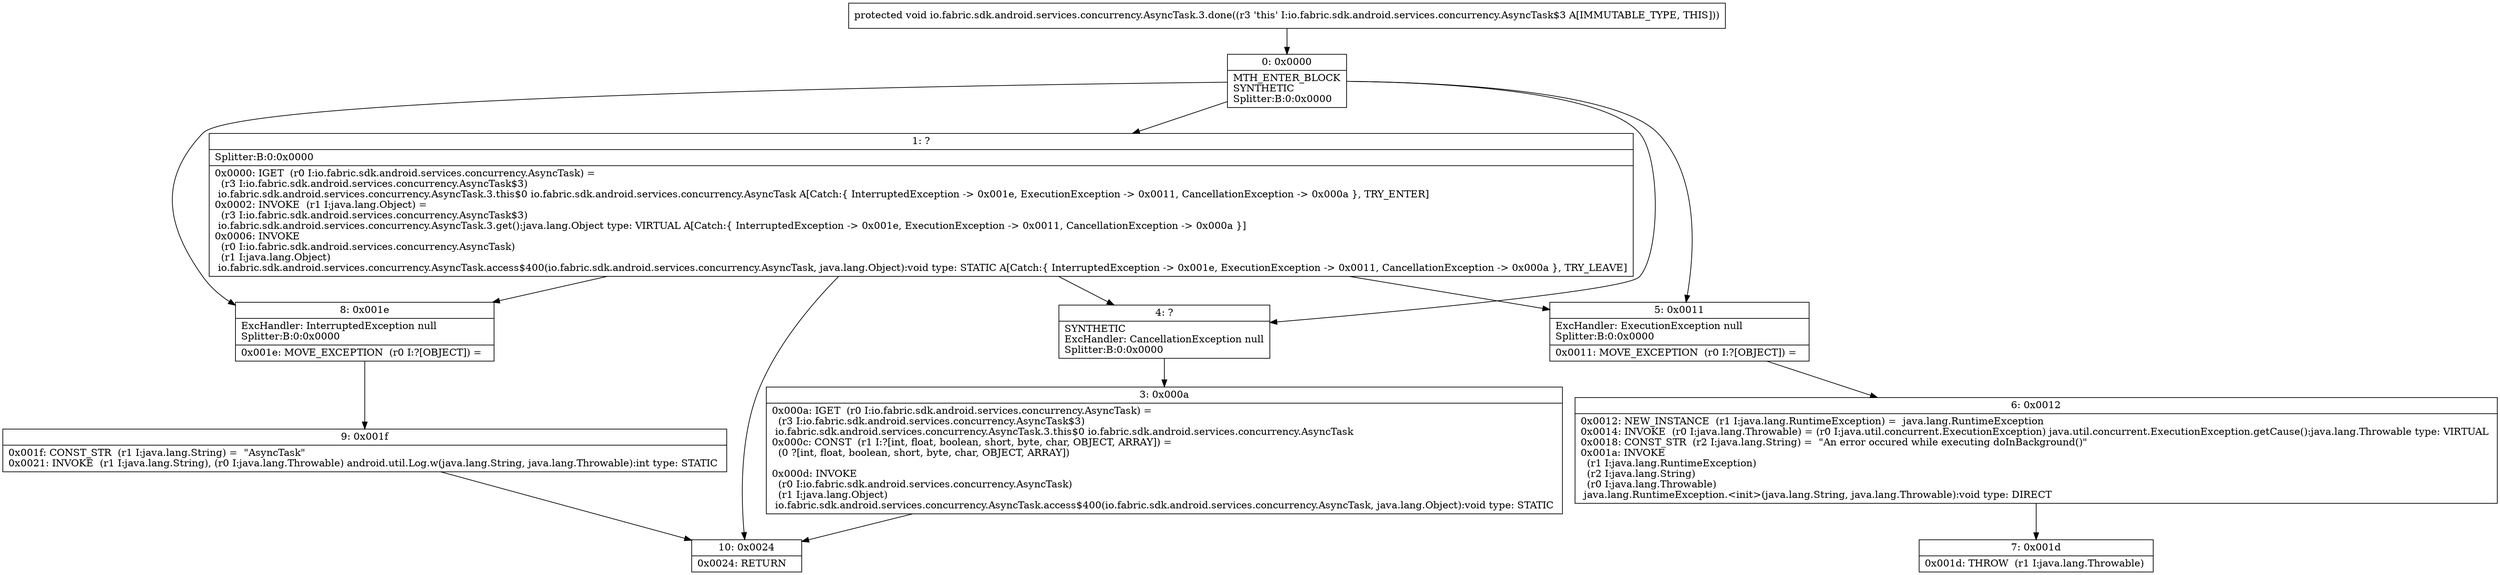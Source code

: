 digraph "CFG forio.fabric.sdk.android.services.concurrency.AsyncTask.3.done()V" {
Node_0 [shape=record,label="{0\:\ 0x0000|MTH_ENTER_BLOCK\lSYNTHETIC\lSplitter:B:0:0x0000\l}"];
Node_1 [shape=record,label="{1\:\ ?|Splitter:B:0:0x0000\l|0x0000: IGET  (r0 I:io.fabric.sdk.android.services.concurrency.AsyncTask) = \l  (r3 I:io.fabric.sdk.android.services.concurrency.AsyncTask$3)\l io.fabric.sdk.android.services.concurrency.AsyncTask.3.this$0 io.fabric.sdk.android.services.concurrency.AsyncTask A[Catch:\{ InterruptedException \-\> 0x001e, ExecutionException \-\> 0x0011, CancellationException \-\> 0x000a \}, TRY_ENTER]\l0x0002: INVOKE  (r1 I:java.lang.Object) = \l  (r3 I:io.fabric.sdk.android.services.concurrency.AsyncTask$3)\l io.fabric.sdk.android.services.concurrency.AsyncTask.3.get():java.lang.Object type: VIRTUAL A[Catch:\{ InterruptedException \-\> 0x001e, ExecutionException \-\> 0x0011, CancellationException \-\> 0x000a \}]\l0x0006: INVOKE  \l  (r0 I:io.fabric.sdk.android.services.concurrency.AsyncTask)\l  (r1 I:java.lang.Object)\l io.fabric.sdk.android.services.concurrency.AsyncTask.access$400(io.fabric.sdk.android.services.concurrency.AsyncTask, java.lang.Object):void type: STATIC A[Catch:\{ InterruptedException \-\> 0x001e, ExecutionException \-\> 0x0011, CancellationException \-\> 0x000a \}, TRY_LEAVE]\l}"];
Node_3 [shape=record,label="{3\:\ 0x000a|0x000a: IGET  (r0 I:io.fabric.sdk.android.services.concurrency.AsyncTask) = \l  (r3 I:io.fabric.sdk.android.services.concurrency.AsyncTask$3)\l io.fabric.sdk.android.services.concurrency.AsyncTask.3.this$0 io.fabric.sdk.android.services.concurrency.AsyncTask \l0x000c: CONST  (r1 I:?[int, float, boolean, short, byte, char, OBJECT, ARRAY]) = \l  (0 ?[int, float, boolean, short, byte, char, OBJECT, ARRAY])\l \l0x000d: INVOKE  \l  (r0 I:io.fabric.sdk.android.services.concurrency.AsyncTask)\l  (r1 I:java.lang.Object)\l io.fabric.sdk.android.services.concurrency.AsyncTask.access$400(io.fabric.sdk.android.services.concurrency.AsyncTask, java.lang.Object):void type: STATIC \l}"];
Node_4 [shape=record,label="{4\:\ ?|SYNTHETIC\lExcHandler: CancellationException null\lSplitter:B:0:0x0000\l}"];
Node_5 [shape=record,label="{5\:\ 0x0011|ExcHandler: ExecutionException null\lSplitter:B:0:0x0000\l|0x0011: MOVE_EXCEPTION  (r0 I:?[OBJECT]) =  \l}"];
Node_6 [shape=record,label="{6\:\ 0x0012|0x0012: NEW_INSTANCE  (r1 I:java.lang.RuntimeException) =  java.lang.RuntimeException \l0x0014: INVOKE  (r0 I:java.lang.Throwable) = (r0 I:java.util.concurrent.ExecutionException) java.util.concurrent.ExecutionException.getCause():java.lang.Throwable type: VIRTUAL \l0x0018: CONST_STR  (r2 I:java.lang.String) =  \"An error occured while executing doInBackground()\" \l0x001a: INVOKE  \l  (r1 I:java.lang.RuntimeException)\l  (r2 I:java.lang.String)\l  (r0 I:java.lang.Throwable)\l java.lang.RuntimeException.\<init\>(java.lang.String, java.lang.Throwable):void type: DIRECT \l}"];
Node_7 [shape=record,label="{7\:\ 0x001d|0x001d: THROW  (r1 I:java.lang.Throwable) \l}"];
Node_8 [shape=record,label="{8\:\ 0x001e|ExcHandler: InterruptedException null\lSplitter:B:0:0x0000\l|0x001e: MOVE_EXCEPTION  (r0 I:?[OBJECT]) =  \l}"];
Node_9 [shape=record,label="{9\:\ 0x001f|0x001f: CONST_STR  (r1 I:java.lang.String) =  \"AsyncTask\" \l0x0021: INVOKE  (r1 I:java.lang.String), (r0 I:java.lang.Throwable) android.util.Log.w(java.lang.String, java.lang.Throwable):int type: STATIC \l}"];
Node_10 [shape=record,label="{10\:\ 0x0024|0x0024: RETURN   \l}"];
MethodNode[shape=record,label="{protected void io.fabric.sdk.android.services.concurrency.AsyncTask.3.done((r3 'this' I:io.fabric.sdk.android.services.concurrency.AsyncTask$3 A[IMMUTABLE_TYPE, THIS])) }"];
MethodNode -> Node_0;
Node_0 -> Node_1;
Node_0 -> Node_8;
Node_0 -> Node_5;
Node_0 -> Node_4;
Node_1 -> Node_8;
Node_1 -> Node_5;
Node_1 -> Node_4;
Node_1 -> Node_10;
Node_3 -> Node_10;
Node_4 -> Node_3;
Node_5 -> Node_6;
Node_6 -> Node_7;
Node_8 -> Node_9;
Node_9 -> Node_10;
}

